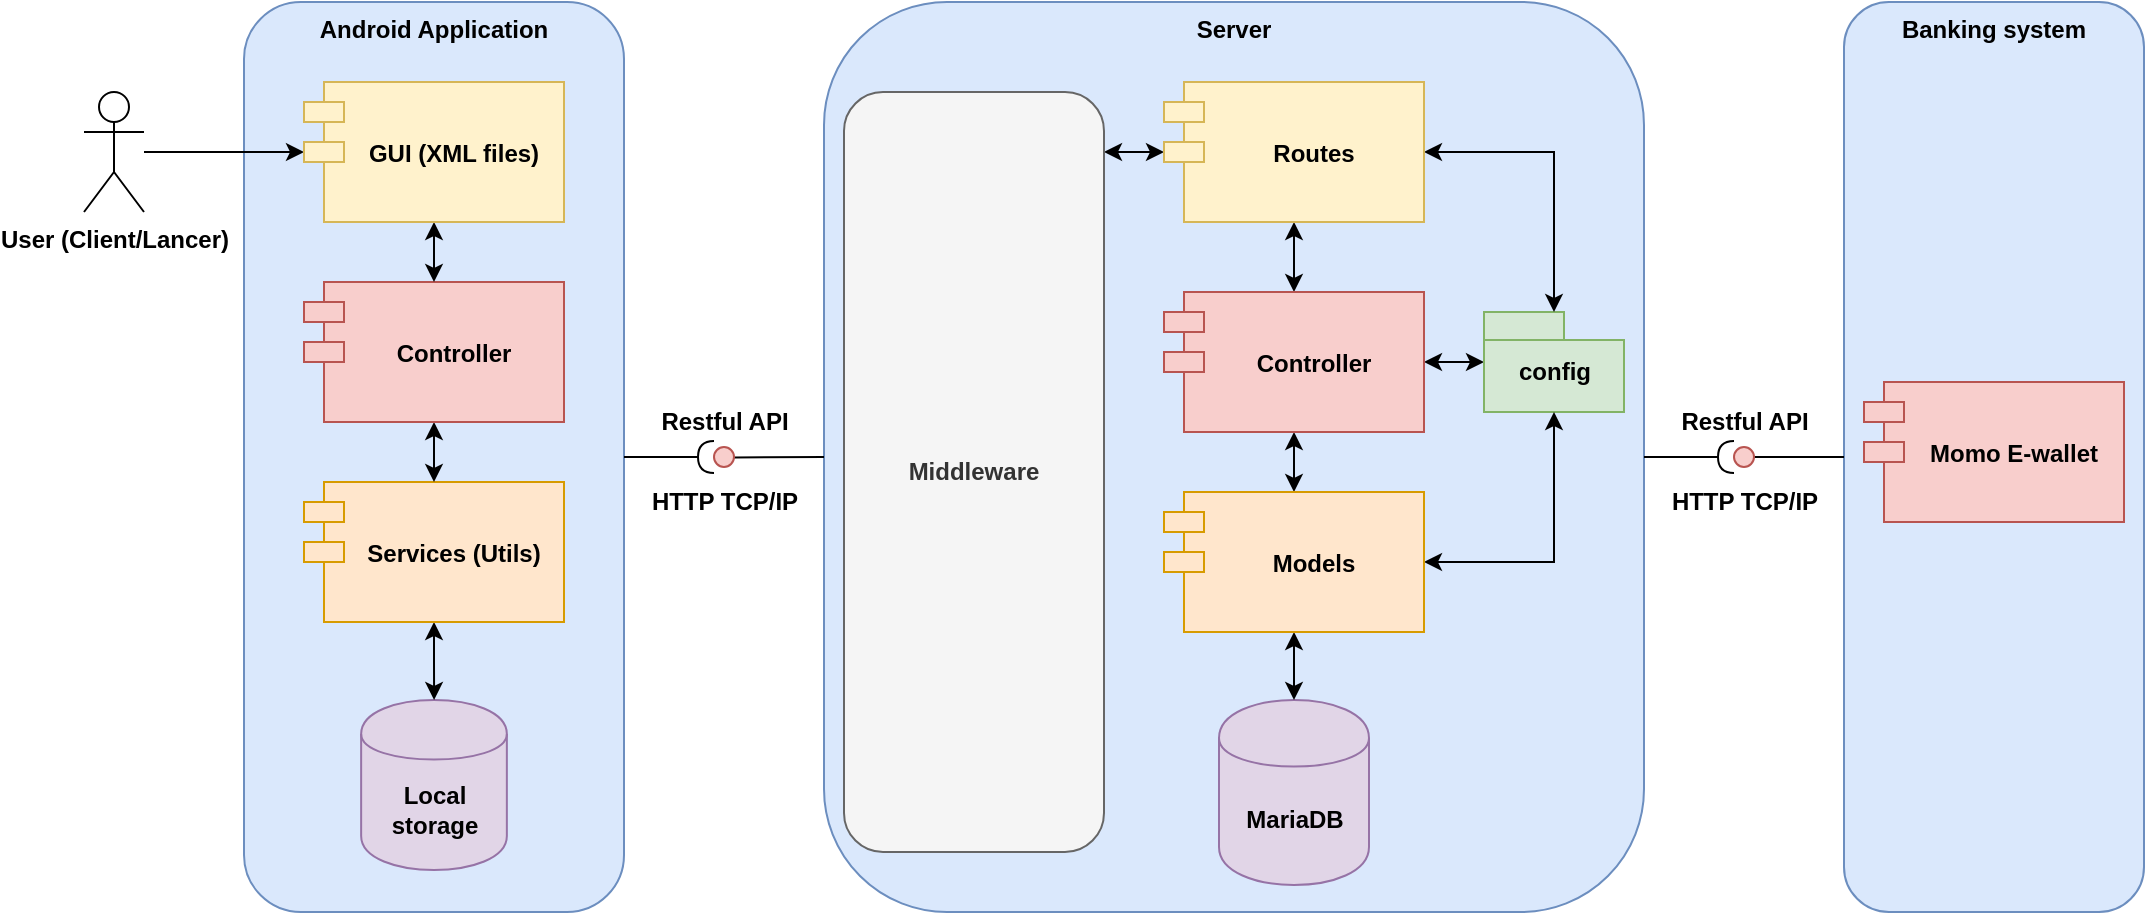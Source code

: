 <mxfile version="13.5.1" type="device" pages="3"><diagram id="WJ2hbxf9gBYGe_JSnQ1v" name="Overview architecture"><mxGraphModel dx="2048" dy="1184" grid="1" gridSize="10" guides="1" tooltips="1" connect="1" arrows="1" fold="1" page="1" pageScale="1" pageWidth="850" pageHeight="1100" math="0" shadow="0"><root><mxCell id="0"/><mxCell id="1" parent="0"/><mxCell id="eOsCC2HMXHfSM63377LF-8" value="&lt;b&gt;Android Application&lt;/b&gt;" style="rounded=1;whiteSpace=wrap;html=1;align=center;verticalAlign=top;fillColor=#dae8fc;strokeColor=#6c8ebf;" parent="1" vertex="1"><mxGeometry x="140" y="160" width="190" height="455" as="geometry"/></mxCell><mxCell id="eOsCC2HMXHfSM63377LF-7" value="Server" style="rounded=1;whiteSpace=wrap;html=1;fontStyle=1;verticalAlign=top;fillColor=#dae8fc;strokeColor=#6c8ebf;" parent="1" vertex="1"><mxGeometry x="430" y="160" width="410" height="455" as="geometry"/></mxCell><mxCell id="eOsCC2HMXHfSM63377LF-2" value="MariaDB" style="shape=cylinder;whiteSpace=wrap;html=1;boundedLbl=1;backgroundOutline=1;fillColor=#e1d5e7;strokeColor=#9673a6;fontStyle=1;verticalAlign=middle;" parent="1" vertex="1"><mxGeometry x="627.5" y="509" width="75" height="92.5" as="geometry"/></mxCell><mxCell id="eOsCC2HMXHfSM63377LF-15" style="edgeStyle=none;rounded=0;orthogonalLoop=1;jettySize=auto;html=1;" parent="1" edge="1"><mxGeometry relative="1" as="geometry"><mxPoint x="665" y="290" as="sourcePoint"/></mxGeometry></mxCell><mxCell id="eOsCC2HMXHfSM63377LF-14" style="edgeStyle=none;rounded=0;orthogonalLoop=1;jettySize=auto;html=1;" parent="1" edge="1"><mxGeometry relative="1" as="geometry"><mxPoint x="665" y="390" as="sourcePoint"/></mxGeometry></mxCell><mxCell id="DUe0qZwGg_NUs9S3BtY5-17" style="edgeStyle=orthogonalEdgeStyle;rounded=0;orthogonalLoop=1;jettySize=auto;html=1;startArrow=classic;startFill=1;" parent="1" source="eOsCC2HMXHfSM63377LF-6" target="DUe0qZwGg_NUs9S3BtY5-10" edge="1"><mxGeometry relative="1" as="geometry"/></mxCell><mxCell id="eOsCC2HMXHfSM63377LF-6" value="config" style="shape=folder;fontStyle=1;spacingTop=10;tabWidth=40;tabHeight=14;tabPosition=left;html=1;fillColor=#d5e8d4;strokeColor=#82b366;" parent="1" vertex="1"><mxGeometry x="760" y="315" width="70" height="50" as="geometry"/></mxCell><mxCell id="eOsCC2HMXHfSM63377LF-21" value="Restful API" style="text;html=1;align=center;verticalAlign=middle;resizable=0;points=[];autosize=1;fontStyle=1" parent="1" vertex="1"><mxGeometry x="340" y="360" width="80" height="20" as="geometry"/></mxCell><mxCell id="eOsCC2HMXHfSM63377LF-22" value="HTTP TCP/IP" style="text;html=1;align=center;verticalAlign=middle;resizable=0;points=[];autosize=1;fontStyle=1" parent="1" vertex="1"><mxGeometry x="335" y="400" width="90" height="20" as="geometry"/></mxCell><mxCell id="eOsCC2HMXHfSM63377LF-28" style="edgeStyle=none;rounded=0;orthogonalLoop=1;jettySize=auto;html=1;startArrow=none;startFill=0;" parent="1" source="eOsCC2HMXHfSM63377LF-25" target="DUe0qZwGg_NUs9S3BtY5-5" edge="1"><mxGeometry relative="1" as="geometry"><mxPoint x="-210" y="235" as="targetPoint"/></mxGeometry></mxCell><mxCell id="eOsCC2HMXHfSM63377LF-25" value="User (Client/Lancer)" style="shape=umlActor;verticalLabelPosition=bottom;verticalAlign=top;html=1;outlineConnect=0;rounded=1;fontStyle=1" parent="1" vertex="1"><mxGeometry x="60" y="205" width="30" height="60" as="geometry"/></mxCell><mxCell id="eOsCC2HMXHfSM63377LF-39" value="Local storage" style="shape=cylinder;whiteSpace=wrap;html=1;boundedLbl=1;backgroundOutline=1;fillColor=#e1d5e7;strokeColor=#9673a6;fontStyle=1" parent="1" vertex="1"><mxGeometry x="198.57" y="509" width="72.86" height="85" as="geometry"/></mxCell><mxCell id="DUe0qZwGg_NUs9S3BtY5-8" style="edgeStyle=orthogonalEdgeStyle;rounded=0;orthogonalLoop=1;jettySize=auto;html=1;startArrow=classic;startFill=1;" parent="1" source="DUe0qZwGg_NUs9S3BtY5-3" target="eOsCC2HMXHfSM63377LF-39" edge="1"><mxGeometry relative="1" as="geometry"/></mxCell><mxCell id="DUe0qZwGg_NUs9S3BtY5-3" value="Services (Utils)" style="shape=module;align=left;spacingLeft=20;align=center;verticalAlign=middle;rounded=1;fontStyle=1;fillColor=#ffe6cc;strokeColor=#d79b00;" parent="1" vertex="1"><mxGeometry x="170" y="400" width="130" height="70" as="geometry"/></mxCell><mxCell id="DUe0qZwGg_NUs9S3BtY5-7" style="edgeStyle=orthogonalEdgeStyle;rounded=0;orthogonalLoop=1;jettySize=auto;html=1;startArrow=classic;startFill=1;" parent="1" source="DUe0qZwGg_NUs9S3BtY5-4" target="DUe0qZwGg_NUs9S3BtY5-3" edge="1"><mxGeometry relative="1" as="geometry"/></mxCell><mxCell id="DUe0qZwGg_NUs9S3BtY5-4" value="Controller" style="shape=module;align=left;spacingLeft=20;align=center;verticalAlign=middle;rounded=1;fontStyle=1;fillColor=#f8cecc;strokeColor=#b85450;" parent="1" vertex="1"><mxGeometry x="170" y="300" width="130" height="70" as="geometry"/></mxCell><mxCell id="DUe0qZwGg_NUs9S3BtY5-6" style="edgeStyle=orthogonalEdgeStyle;rounded=0;orthogonalLoop=1;jettySize=auto;html=1;startArrow=classic;startFill=1;" parent="1" source="DUe0qZwGg_NUs9S3BtY5-5" target="DUe0qZwGg_NUs9S3BtY5-4" edge="1"><mxGeometry relative="1" as="geometry"/></mxCell><mxCell id="DUe0qZwGg_NUs9S3BtY5-5" value="GUI (XML files)" style="shape=module;align=left;spacingLeft=20;align=center;verticalAlign=middle;rounded=1;fontStyle=1;fillColor=#fff2cc;strokeColor=#d6b656;" parent="1" vertex="1"><mxGeometry x="170" y="200" width="130" height="70" as="geometry"/></mxCell><mxCell id="DUe0qZwGg_NUs9S3BtY5-13" style="edgeStyle=orthogonalEdgeStyle;rounded=0;orthogonalLoop=1;jettySize=auto;html=1;startArrow=classic;startFill=1;" parent="1" source="DUe0qZwGg_NUs9S3BtY5-9" target="DUe0qZwGg_NUs9S3BtY5-10" edge="1"><mxGeometry relative="1" as="geometry"/></mxCell><mxCell id="DUe0qZwGg_NUs9S3BtY5-18" style="edgeStyle=orthogonalEdgeStyle;rounded=0;orthogonalLoop=1;jettySize=auto;html=1;startArrow=classic;startFill=1;" parent="1" source="DUe0qZwGg_NUs9S3BtY5-9" target="eOsCC2HMXHfSM63377LF-6" edge="1"><mxGeometry relative="1" as="geometry"/></mxCell><mxCell id="xa6kR4G-QfzSiK-RHsyA-4" style="edgeStyle=orthogonalEdgeStyle;rounded=0;orthogonalLoop=1;jettySize=auto;html=1;startArrow=classic;startFill=1;" parent="1" source="DUe0qZwGg_NUs9S3BtY5-9" target="xa6kR4G-QfzSiK-RHsyA-2" edge="1"><mxGeometry relative="1" as="geometry"><mxPoint x="590" y="235" as="targetPoint"/><Array as="points"><mxPoint x="600" y="235"/><mxPoint x="600" y="235"/></Array></mxGeometry></mxCell><mxCell id="DUe0qZwGg_NUs9S3BtY5-9" value="Routes" style="shape=module;align=left;spacingLeft=20;align=center;verticalAlign=middle;rounded=1;fontStyle=1;fillColor=#fff2cc;strokeColor=#d6b656;" parent="1" vertex="1"><mxGeometry x="600" y="200" width="130" height="70" as="geometry"/></mxCell><mxCell id="DUe0qZwGg_NUs9S3BtY5-14" style="edgeStyle=orthogonalEdgeStyle;rounded=0;orthogonalLoop=1;jettySize=auto;html=1;startArrow=classic;startFill=1;" parent="1" source="DUe0qZwGg_NUs9S3BtY5-10" target="DUe0qZwGg_NUs9S3BtY5-11" edge="1"><mxGeometry relative="1" as="geometry"/></mxCell><mxCell id="DUe0qZwGg_NUs9S3BtY5-10" value="Controller" style="shape=module;align=left;spacingLeft=20;align=center;verticalAlign=middle;rounded=1;fontStyle=1;fillColor=#f8cecc;strokeColor=#b85450;" parent="1" vertex="1"><mxGeometry x="600" y="305" width="130" height="70" as="geometry"/></mxCell><mxCell id="DUe0qZwGg_NUs9S3BtY5-16" style="edgeStyle=orthogonalEdgeStyle;rounded=0;orthogonalLoop=1;jettySize=auto;html=1;startArrow=classic;startFill=1;" parent="1" source="DUe0qZwGg_NUs9S3BtY5-11" target="eOsCC2HMXHfSM63377LF-6" edge="1"><mxGeometry relative="1" as="geometry"/></mxCell><mxCell id="-QWUK3lziyNIQ-0UrPkq-1" style="edgeStyle=orthogonalEdgeStyle;rounded=0;orthogonalLoop=1;jettySize=auto;html=1;startArrow=classic;startFill=1;endArrow=classic;endFill=1;" parent="1" source="DUe0qZwGg_NUs9S3BtY5-11" target="eOsCC2HMXHfSM63377LF-2" edge="1"><mxGeometry relative="1" as="geometry"/></mxCell><mxCell id="DUe0qZwGg_NUs9S3BtY5-11" value="Models" style="shape=module;align=left;spacingLeft=20;align=center;verticalAlign=middle;rounded=1;fontStyle=1;fillColor=#ffe6cc;strokeColor=#d79b00;" parent="1" vertex="1"><mxGeometry x="600" y="405" width="130" height="70" as="geometry"/></mxCell><mxCell id="DUe0qZwGg_NUs9S3BtY5-20" value="" style="rounded=0;orthogonalLoop=1;jettySize=auto;html=1;endArrow=none;endFill=0;" parent="1" source="DUe0qZwGg_NUs9S3BtY5-22" target="eOsCC2HMXHfSM63377LF-7" edge="1"><mxGeometry relative="1" as="geometry"><mxPoint x="-30" y="544" as="sourcePoint"/><mxPoint x="370" y="388" as="targetPoint"/></mxGeometry></mxCell><mxCell id="DUe0qZwGg_NUs9S3BtY5-23" value="" style="rounded=0;orthogonalLoop=1;jettySize=auto;html=1;endArrow=halfCircle;endFill=0;endSize=6;strokeWidth=1;" parent="1" source="eOsCC2HMXHfSM63377LF-8" target="DUe0qZwGg_NUs9S3BtY5-22" edge="1"><mxGeometry relative="1" as="geometry"><mxPoint x="330" y="387.852" as="sourcePoint"/><mxPoint x="370" y="388" as="targetPoint"/></mxGeometry></mxCell><mxCell id="DUe0qZwGg_NUs9S3BtY5-22" value="" style="ellipse;whiteSpace=wrap;html=1;fontFamily=Helvetica;fontSize=12;align=center;strokeColor=#b85450;fillColor=#f8cecc;points=[];aspect=fixed;resizable=0;rounded=1;" parent="1" vertex="1"><mxGeometry x="375" y="382.5" width="10" height="10" as="geometry"/></mxCell><mxCell id="xa6kR4G-QfzSiK-RHsyA-2" value="Middleware" style="rounded=1;whiteSpace=wrap;html=1;fontStyle=1;fillColor=#f5f5f5;strokeColor=#666666;fontColor=#333333;" parent="1" vertex="1"><mxGeometry x="440" y="205" width="130" height="380" as="geometry"/></mxCell><mxCell id="_RsoxVMQbnI-WPqkHd7N-1" value="Banking system" style="rounded=1;whiteSpace=wrap;html=1;fontStyle=1;verticalAlign=top;fillColor=#dae8fc;strokeColor=#6c8ebf;" vertex="1" parent="1"><mxGeometry x="940" y="160" width="150" height="455" as="geometry"/></mxCell><mxCell id="_RsoxVMQbnI-WPqkHd7N-2" value="Momo E-wallet" style="shape=module;align=left;spacingLeft=20;align=center;verticalAlign=middle;rounded=1;fontStyle=1;fillColor=#f8cecc;strokeColor=#b85450;" vertex="1" parent="1"><mxGeometry x="950" y="350" width="130" height="70" as="geometry"/></mxCell><mxCell id="_RsoxVMQbnI-WPqkHd7N-4" value="Restful API" style="text;html=1;align=center;verticalAlign=middle;resizable=0;points=[];autosize=1;fontStyle=1" vertex="1" parent="1"><mxGeometry x="850" y="360" width="80" height="20" as="geometry"/></mxCell><mxCell id="_RsoxVMQbnI-WPqkHd7N-5" value="HTTP TCP/IP" style="text;html=1;align=center;verticalAlign=middle;resizable=0;points=[];autosize=1;fontStyle=1" vertex="1" parent="1"><mxGeometry x="845" y="400" width="90" height="20" as="geometry"/></mxCell><mxCell id="_RsoxVMQbnI-WPqkHd7N-6" value="" style="rounded=0;orthogonalLoop=1;jettySize=auto;html=1;endArrow=none;endFill=0;" edge="1" source="_RsoxVMQbnI-WPqkHd7N-8" parent="1"><mxGeometry relative="1" as="geometry"><mxPoint x="480" y="544" as="sourcePoint"/><mxPoint x="940" y="387.5" as="targetPoint"/></mxGeometry></mxCell><mxCell id="_RsoxVMQbnI-WPqkHd7N-7" value="" style="rounded=0;orthogonalLoop=1;jettySize=auto;html=1;endArrow=halfCircle;endFill=0;endSize=6;strokeWidth=1;" edge="1" target="_RsoxVMQbnI-WPqkHd7N-8" parent="1"><mxGeometry relative="1" as="geometry"><mxPoint x="840" y="387.5" as="sourcePoint"/><mxPoint x="880" y="388" as="targetPoint"/></mxGeometry></mxCell><mxCell id="_RsoxVMQbnI-WPqkHd7N-8" value="" style="ellipse;whiteSpace=wrap;html=1;fontFamily=Helvetica;fontSize=12;align=center;strokeColor=#b85450;fillColor=#f8cecc;points=[];aspect=fixed;resizable=0;rounded=1;" vertex="1" parent="1"><mxGeometry x="885" y="382.5" width="10" height="10" as="geometry"/></mxCell></root></mxGraphModel></diagram><diagram id="D8frlBcpVzCz6fAW9HIh" name="Application component"><mxGraphModel dx="2313" dy="846" grid="1" gridSize="10" guides="1" tooltips="1" connect="1" arrows="1" fold="1" page="1" pageScale="1" pageWidth="850" pageHeight="1100" math="0" shadow="0"><root><mxCell id="Vq6ao3QqCF0rRluTX4Xf-0"/><mxCell id="Vq6ao3QqCF0rRluTX4Xf-1" parent="Vq6ao3QqCF0rRluTX4Xf-0"/><mxCell id="Vq6ao3QqCF0rRluTX4Xf-2" value="&lt;b&gt;Android Application&lt;/b&gt;" style="rounded=1;whiteSpace=wrap;html=1;align=center;verticalAlign=top;fillColor=#dae8fc;strokeColor=#6c8ebf;" parent="Vq6ao3QqCF0rRluTX4Xf-1" vertex="1"><mxGeometry x="-360" y="240" width="700" height="700" as="geometry"/></mxCell><mxCell id="Vq6ao3QqCF0rRluTX4Xf-3" value="XML GUI" style="rounded=1;whiteSpace=wrap;html=1;verticalAlign=top;fontStyle=1;fillColor=#ffe6cc;strokeColor=#d79b00;" parent="Vq6ao3QqCF0rRluTX4Xf-1" vertex="1"><mxGeometry x="-340" y="280" width="660" height="240" as="geometry"/></mxCell><mxCell id="Vq6ao3QqCF0rRluTX4Xf-6" value="&lt;b&gt;Controller&lt;/b&gt;" style="rounded=1;whiteSpace=wrap;html=1;verticalAlign=top;fillColor=#ffe6cc;strokeColor=#d79b00;" parent="Vq6ao3QqCF0rRluTX4Xf-1" vertex="1"><mxGeometry x="-340" y="550" width="660" height="217.75" as="geometry"/></mxCell><mxCell id="Vq6ao3QqCF0rRluTX4Xf-7" value="Services (Utils)" style="rounded=1;whiteSpace=wrap;html=1;fontStyle=1;verticalAlign=top;fillColor=#ffe6cc;strokeColor=#d79b00;" parent="Vq6ao3QqCF0rRluTX4Xf-1" vertex="1"><mxGeometry x="-237.5" y="800" width="537.5" height="120" as="geometry"/></mxCell><mxCell id="Vq6ao3QqCF0rRluTX4Xf-8" style="edgeStyle=none;rounded=0;orthogonalLoop=1;jettySize=auto;html=1;startArrow=none;startFill=0;" parent="Vq6ao3QqCF0rRluTX4Xf-1" source="Vq6ao3QqCF0rRluTX4Xf-9" target="Vq6ao3QqCF0rRluTX4Xf-3" edge="1"><mxGeometry relative="1" as="geometry"/></mxCell><mxCell id="Vq6ao3QqCF0rRluTX4Xf-9" value="User (Client/Lancer)" style="shape=umlActor;verticalLabelPosition=bottom;verticalAlign=top;html=1;outlineConnect=0;rounded=1;fontStyle=1" parent="Vq6ao3QqCF0rRluTX4Xf-1" vertex="1"><mxGeometry x="-460" y="370" width="30" height="60" as="geometry"/></mxCell><mxCell id="Vq6ao3QqCF0rRluTX4Xf-10" style="edgeStyle=none;rounded=0;orthogonalLoop=1;jettySize=auto;html=1;startArrow=classic;startFill=1;" parent="Vq6ao3QqCF0rRluTX4Xf-1" source="Vq6ao3QqCF0rRluTX4Xf-11" target="Vq6ao3QqCF0rRluTX4Xf-12" edge="1"><mxGeometry relative="1" as="geometry"/></mxCell><mxCell id="Vq6ao3QqCF0rRluTX4Xf-11" value="Cache" style="rounded=1;whiteSpace=wrap;html=1;fontStyle=1;verticalAlign=middle;fillColor=#d5e8d4;strokeColor=#82b366;" parent="Vq6ao3QqCF0rRluTX4Xf-1" vertex="1"><mxGeometry x="-190" y="826.09" width="125" height="73.91" as="geometry"/></mxCell><mxCell id="Vq6ao3QqCF0rRluTX4Xf-12" value="Local storage" style="shape=cylinder;whiteSpace=wrap;html=1;boundedLbl=1;backgroundOutline=1;fillColor=#e1d5e7;strokeColor=#9673a6;fontStyle=1" parent="Vq6ao3QqCF0rRluTX4Xf-1" vertex="1"><mxGeometry x="-330" y="820.55" width="72.86" height="85" as="geometry"/></mxCell><mxCell id="Vq6ao3QqCF0rRluTX4Xf-13" value="MyAPI" style="rounded=1;whiteSpace=wrap;html=1;fontStyle=1;verticalAlign=middle;fillColor=#d5e8d4;strokeColor=#82b366;" parent="Vq6ao3QqCF0rRluTX4Xf-1" vertex="1"><mxGeometry x="147.5" y="826.64" width="125" height="74.46" as="geometry"/></mxCell><mxCell id="Vq6ao3QqCF0rRluTX4Xf-14" value="Hash256" style="rounded=1;whiteSpace=wrap;html=1;fontStyle=1;verticalAlign=middle;fillColor=#d5e8d4;strokeColor=#82b366;" parent="Vq6ao3QqCF0rRluTX4Xf-1" vertex="1"><mxGeometry x="-30" y="826.64" width="125" height="73.91" as="geometry"/></mxCell><mxCell id="tXjYpYB7U9pCT4GpAO5E-10" value="API Services" style="text;html=1;align=center;verticalAlign=middle;resizable=0;points=[];autosize=1;fontStyle=1" parent="Vq6ao3QqCF0rRluTX4Xf-1" vertex="1"><mxGeometry x="335" y="880.55" width="90" height="20" as="geometry"/></mxCell><mxCell id="tXjYpYB7U9pCT4GpAO5E-13" value="Login &lt;br&gt;layout" style="html=1;dropTarget=0;rounded=1;fontStyle=1;fillColor=#d5e8d4;strokeColor=#82b366;" parent="Vq6ao3QqCF0rRluTX4Xf-1" vertex="1"><mxGeometry x="-320" y="310" width="70" height="200" as="geometry"/></mxCell><mxCell id="tXjYpYB7U9pCT4GpAO5E-14" value="" style="shape=component;jettyWidth=8;jettyHeight=4;" parent="tXjYpYB7U9pCT4GpAO5E-13" vertex="1"><mxGeometry x="1" width="20" height="20" relative="1" as="geometry"><mxPoint x="-27" y="7" as="offset"/></mxGeometry></mxCell><mxCell id="tXjYpYB7U9pCT4GpAO5E-15" value="Login&lt;br&gt;Activity" style="html=1;dropTarget=0;rounded=1;fontStyle=1;fillColor=#d5e8d4;strokeColor=#82b366;" parent="Vq6ao3QqCF0rRluTX4Xf-1" vertex="1"><mxGeometry x="-320" y="630" width="70" height="125.5" as="geometry"/></mxCell><mxCell id="tXjYpYB7U9pCT4GpAO5E-16" value="" style="shape=component;jettyWidth=8;jettyHeight=4;" parent="tXjYpYB7U9pCT4GpAO5E-15" vertex="1"><mxGeometry x="1" width="20" height="20" relative="1" as="geometry"><mxPoint x="-27" y="7" as="offset"/></mxGeometry></mxCell><mxCell id="tXjYpYB7U9pCT4GpAO5E-17" value="Main layout" style="html=1;dropTarget=0;rounded=1;verticalAlign=top;fontStyle=1;fillColor=#d5e8d4;strokeColor=#82b366;" parent="Vq6ao3QqCF0rRluTX4Xf-1" vertex="1"><mxGeometry x="-240" y="310" width="340" height="200" as="geometry"/></mxCell><mxCell id="tXjYpYB7U9pCT4GpAO5E-18" value="" style="shape=component;jettyWidth=8;jettyHeight=4;" parent="tXjYpYB7U9pCT4GpAO5E-17" vertex="1"><mxGeometry x="1" width="20" height="20" relative="1" as="geometry"><mxPoint x="-40" y="10" as="offset"/></mxGeometry></mxCell><mxCell id="tXjYpYB7U9pCT4GpAO5E-19" value="Profile layout" style="html=1;dropTarget=0;rounded=1;verticalAlign=middle;fontStyle=1;fillColor=#e1d5e7;strokeColor=#9673a6;" parent="Vq6ao3QqCF0rRluTX4Xf-1" vertex="1"><mxGeometry x="-220" y="340" width="130" height="70" as="geometry"/></mxCell><mxCell id="tXjYpYB7U9pCT4GpAO5E-20" value="" style="shape=component;jettyWidth=8;jettyHeight=4;" parent="tXjYpYB7U9pCT4GpAO5E-19" vertex="1"><mxGeometry x="1" width="20" height="20" relative="1" as="geometry"><mxPoint x="-27" y="7" as="offset"/></mxGeometry></mxCell><mxCell id="tXjYpYB7U9pCT4GpAO5E-28" value="" style="rounded=0;orthogonalLoop=1;jettySize=auto;html=1;endArrow=none;endFill=0;edgeStyle=orthogonalEdgeStyle;" parent="Vq6ao3QqCF0rRluTX4Xf-1" source="Vq6ao3QqCF0rRluTX4Xf-11" target="tXjYpYB7U9pCT4GpAO5E-30" edge="1"><mxGeometry relative="1" as="geometry"><mxPoint x="-410" y="868" as="sourcePoint"/><Array as="points"><mxPoint x="-145" y="810"/><mxPoint x="-145" y="810"/></Array></mxGeometry></mxCell><mxCell id="tXjYpYB7U9pCT4GpAO5E-29" value="" style="rounded=0;orthogonalLoop=1;jettySize=auto;html=1;endArrow=halfCircle;endFill=0;entryX=0.5;entryY=0.5;entryDx=0;entryDy=0;endSize=6;strokeWidth=1;exitX=0.295;exitY=1.012;exitDx=0;exitDy=0;exitPerimeter=0;edgeStyle=orthogonalEdgeStyle;" parent="Vq6ao3QqCF0rRluTX4Xf-1" source="Vq6ao3QqCF0rRluTX4Xf-6" target="tXjYpYB7U9pCT4GpAO5E-30" edge="1"><mxGeometry relative="1" as="geometry"><mxPoint x="-370" y="868" as="sourcePoint"/></mxGeometry></mxCell><mxCell id="tXjYpYB7U9pCT4GpAO5E-30" value="" style="ellipse;whiteSpace=wrap;html=1;fontFamily=Helvetica;fontSize=12;align=center;strokeColor=#b85450;fillColor=#f8cecc;points=[];aspect=fixed;resizable=0;rounded=1;" parent="Vq6ao3QqCF0rRluTX4Xf-1" vertex="1"><mxGeometry x="-150" y="780" width="10" height="10" as="geometry"/></mxCell><mxCell id="tXjYpYB7U9pCT4GpAO5E-31" value="Read token" style="text;html=1;align=center;verticalAlign=middle;resizable=0;points=[];autosize=1;fontStyle=1" parent="Vq6ao3QqCF0rRluTX4Xf-1" vertex="1"><mxGeometry x="-90" y="775" width="80" height="20" as="geometry"/></mxCell><mxCell id="tXjYpYB7U9pCT4GpAO5E-36" value="" style="rounded=0;orthogonalLoop=1;jettySize=auto;html=1;endArrow=none;endFill=0;edgeStyle=orthogonalEdgeStyle;" parent="Vq6ao3QqCF0rRluTX4Xf-1" source="Vq6ao3QqCF0rRluTX4Xf-11" target="tXjYpYB7U9pCT4GpAO5E-38" edge="1"><mxGeometry relative="1" as="geometry"><mxPoint x="-210" y="785" as="sourcePoint"/><Array as="points"><mxPoint x="-95" y="820"/><mxPoint x="-95" y="820"/></Array></mxGeometry></mxCell><mxCell id="tXjYpYB7U9pCT4GpAO5E-37" value="" style="rounded=0;orthogonalLoop=1;jettySize=auto;html=1;endArrow=halfCircle;endFill=0;entryX=0.5;entryY=0.5;entryDx=0;entryDy=0;endSize=6;strokeWidth=1;exitX=0.372;exitY=0.998;exitDx=0;exitDy=0;exitPerimeter=0;edgeStyle=orthogonalEdgeStyle;" parent="Vq6ao3QqCF0rRluTX4Xf-1" source="Vq6ao3QqCF0rRluTX4Xf-6" target="tXjYpYB7U9pCT4GpAO5E-38" edge="1"><mxGeometry relative="1" as="geometry"><mxPoint x="-95" y="771" as="sourcePoint"/></mxGeometry></mxCell><mxCell id="tXjYpYB7U9pCT4GpAO5E-38" value="" style="ellipse;whiteSpace=wrap;html=1;fontFamily=Helvetica;fontSize=12;align=center;strokeColor=#b85450;fillColor=#f8cecc;points=[];aspect=fixed;resizable=0;rounded=1;" parent="Vq6ao3QqCF0rRluTX4Xf-1" vertex="1"><mxGeometry x="-100" y="780" width="10" height="10" as="geometry"/></mxCell><mxCell id="tXjYpYB7U9pCT4GpAO5E-39" value="Save token" style="text;html=1;align=center;verticalAlign=middle;resizable=0;points=[];autosize=1;fontStyle=1" parent="Vq6ao3QqCF0rRluTX4Xf-1" vertex="1"><mxGeometry x="-237.5" y="775" width="80" height="20" as="geometry"/></mxCell><mxCell id="tXjYpYB7U9pCT4GpAO5E-40" value="Setting layout" style="html=1;dropTarget=0;rounded=1;verticalAlign=middle;fontStyle=1;fillColor=#e1d5e7;strokeColor=#9673a6;" parent="Vq6ao3QqCF0rRluTX4Xf-1" vertex="1"><mxGeometry x="-220" y="430" width="130" height="65.5" as="geometry"/></mxCell><mxCell id="tXjYpYB7U9pCT4GpAO5E-41" value="" style="shape=component;jettyWidth=8;jettyHeight=4;" parent="tXjYpYB7U9pCT4GpAO5E-40" vertex="1"><mxGeometry x="1" width="20" height="20" relative="1" as="geometry"><mxPoint x="-27" y="7" as="offset"/></mxGeometry></mxCell><mxCell id="tXjYpYB7U9pCT4GpAO5E-42" value="Task search layout" style="html=1;dropTarget=0;rounded=1;verticalAlign=middle;fontStyle=1;fillColor=#e1d5e7;strokeColor=#9673a6;" parent="Vq6ao3QqCF0rRluTX4Xf-1" vertex="1"><mxGeometry x="-50" y="340" width="130" height="70" as="geometry"/></mxCell><mxCell id="tXjYpYB7U9pCT4GpAO5E-43" value="" style="shape=component;jettyWidth=8;jettyHeight=4;" parent="tXjYpYB7U9pCT4GpAO5E-42" vertex="1"><mxGeometry x="1" width="20" height="20" relative="1" as="geometry"><mxPoint x="-27" y="7" as="offset"/></mxGeometry></mxCell><mxCell id="tXjYpYB7U9pCT4GpAO5E-44" value="Task upload layout" style="html=1;dropTarget=0;rounded=1;verticalAlign=middle;fontStyle=1;fillColor=#e1d5e7;strokeColor=#9673a6;" parent="Vq6ao3QqCF0rRluTX4Xf-1" vertex="1"><mxGeometry x="-50" y="430" width="130" height="65.5" as="geometry"/></mxCell><mxCell id="tXjYpYB7U9pCT4GpAO5E-45" value="" style="shape=component;jettyWidth=8;jettyHeight=4;" parent="tXjYpYB7U9pCT4GpAO5E-44" vertex="1"><mxGeometry x="1" width="20" height="20" relative="1" as="geometry"><mxPoint x="-27" y="7" as="offset"/></mxGeometry></mxCell><mxCell id="tXjYpYB7U9pCT4GpAO5E-46" value="&amp;lt;&amp;lt;use&amp;gt;&amp;gt;" style="text;html=1;align=center;verticalAlign=middle;resizable=0;points=[];autosize=1;" parent="Vq6ao3QqCF0rRluTX4Xf-1" vertex="1"><mxGeometry x="-250" y="840" width="60" height="20" as="geometry"/></mxCell><mxCell id="tXjYpYB7U9pCT4GpAO5E-48" value="Signup &lt;br&gt;layout" style="html=1;dropTarget=0;rounded=1;fontStyle=1;fillColor=#d5e8d4;strokeColor=#82b366;" parent="Vq6ao3QqCF0rRluTX4Xf-1" vertex="1"><mxGeometry x="110" y="310" width="80" height="200" as="geometry"/></mxCell><mxCell id="tXjYpYB7U9pCT4GpAO5E-49" value="" style="shape=component;jettyWidth=8;jettyHeight=4;" parent="tXjYpYB7U9pCT4GpAO5E-48" vertex="1"><mxGeometry x="1" width="20" height="20" relative="1" as="geometry"><mxPoint x="-27" y="7" as="offset"/></mxGeometry></mxCell><mxCell id="tXjYpYB7U9pCT4GpAO5E-50" value="Change&lt;br&gt;information&lt;br&gt;layout" style="html=1;dropTarget=0;rounded=1;fontStyle=1;fillColor=#d5e8d4;strokeColor=#82b366;" parent="Vq6ao3QqCF0rRluTX4Xf-1" vertex="1"><mxGeometry x="220" y="310" width="90" height="200" as="geometry"/></mxCell><mxCell id="tXjYpYB7U9pCT4GpAO5E-51" value="" style="shape=component;jettyWidth=8;jettyHeight=4;" parent="tXjYpYB7U9pCT4GpAO5E-50" vertex="1"><mxGeometry x="1" width="20" height="20" relative="1" as="geometry"><mxPoint x="-27" y="7" as="offset"/></mxGeometry></mxCell><mxCell id="tXjYpYB7U9pCT4GpAO5E-53" value="" style="rounded=0;orthogonalLoop=1;jettySize=auto;html=1;endArrow=none;endFill=0;edgeStyle=orthogonalEdgeStyle;" parent="Vq6ao3QqCF0rRluTX4Xf-1" source="Vq6ao3QqCF0rRluTX4Xf-14" target="tXjYpYB7U9pCT4GpAO5E-55" edge="1"><mxGeometry relative="1" as="geometry"><mxPoint x="-400" y="761" as="sourcePoint"/></mxGeometry></mxCell><mxCell id="tXjYpYB7U9pCT4GpAO5E-54" value="" style="rounded=0;orthogonalLoop=1;jettySize=auto;html=1;endArrow=halfCircle;endFill=0;entryX=0.5;entryY=0.5;entryDx=0;entryDy=0;endSize=6;strokeWidth=1;edgeStyle=orthogonalEdgeStyle;" parent="Vq6ao3QqCF0rRluTX4Xf-1" target="tXjYpYB7U9pCT4GpAO5E-55" edge="1"><mxGeometry relative="1" as="geometry"><mxPoint x="125" y="769" as="sourcePoint"/></mxGeometry></mxCell><mxCell id="tXjYpYB7U9pCT4GpAO5E-55" value="" style="ellipse;whiteSpace=wrap;html=1;fontFamily=Helvetica;fontSize=12;align=center;strokeColor=#b85450;fillColor=#f8cecc;points=[];aspect=fixed;resizable=0;rounded=1;" parent="Vq6ao3QqCF0rRluTX4Xf-1" vertex="1"><mxGeometry x="120" y="780" width="10" height="10" as="geometry"/></mxCell><mxCell id="IpOHvJ0f3Kpy3UhhzLOA-3" value="Hash256" style="text;html=1;align=center;verticalAlign=middle;resizable=0;points=[];autosize=1;fontStyle=1" parent="Vq6ao3QqCF0rRluTX4Xf-1" vertex="1"><mxGeometry x="45" y="775" width="70" height="20" as="geometry"/></mxCell><mxCell id="IpOHvJ0f3Kpy3UhhzLOA-4" value="&lt;b&gt;...&lt;/b&gt;" style="text;html=1;align=center;verticalAlign=middle;resizable=0;points=[];autosize=1;" parent="Vq6ao3QqCF0rRluTX4Xf-1" vertex="1"><mxGeometry x="190" y="410" width="30" height="20" as="geometry"/></mxCell><mxCell id="IpOHvJ0f3Kpy3UhhzLOA-5" value="" style="rounded=0;orthogonalLoop=1;jettySize=auto;html=1;endArrow=none;endFill=0;edgeStyle=orthogonalEdgeStyle;" parent="Vq6ao3QqCF0rRluTX4Xf-1" source="Vq6ao3QqCF0rRluTX4Xf-13" target="IpOHvJ0f3Kpy3UhhzLOA-7" edge="1"><mxGeometry relative="1" as="geometry"><mxPoint x="220" y="975" as="sourcePoint"/></mxGeometry></mxCell><mxCell id="IpOHvJ0f3Kpy3UhhzLOA-6" value="" style="rounded=0;orthogonalLoop=1;jettySize=auto;html=1;endArrow=halfCircle;endFill=0;entryX=0.5;entryY=0.5;entryDx=0;entryDy=0;endSize=6;strokeWidth=1;exitX=0.832;exitY=1.001;exitDx=0;exitDy=0;exitPerimeter=0;edgeStyle=orthogonalEdgeStyle;" parent="Vq6ao3QqCF0rRluTX4Xf-1" source="Vq6ao3QqCF0rRluTX4Xf-6" target="IpOHvJ0f3Kpy3UhhzLOA-7" edge="1"><mxGeometry relative="1" as="geometry"><mxPoint x="260" y="975" as="sourcePoint"/></mxGeometry></mxCell><mxCell id="IpOHvJ0f3Kpy3UhhzLOA-7" value="" style="ellipse;whiteSpace=wrap;html=1;fontFamily=Helvetica;fontSize=12;align=center;strokeColor=#b85450;fillColor=#f8cecc;points=[];aspect=fixed;resizable=0;rounded=1;" parent="Vq6ao3QqCF0rRluTX4Xf-1" vertex="1"><mxGeometry x="205" y="785" width="10" height="10" as="geometry"/></mxCell><mxCell id="IpOHvJ0f3Kpy3UhhzLOA-8" value="Send request" style="text;html=1;align=center;verticalAlign=middle;resizable=0;points=[];autosize=1;fontStyle=1" parent="Vq6ao3QqCF0rRluTX4Xf-1" vertex="1"><mxGeometry x="215" y="775" width="90" height="20" as="geometry"/></mxCell><mxCell id="IpOHvJ0f3Kpy3UhhzLOA-9" value="Signup&lt;br&gt;Activity" style="html=1;dropTarget=0;rounded=1;fontStyle=1;fillColor=#d5e8d4;strokeColor=#82b366;" parent="Vq6ao3QqCF0rRluTX4Xf-1" vertex="1"><mxGeometry x="110" y="580" width="80" height="175.5" as="geometry"/></mxCell><mxCell id="IpOHvJ0f3Kpy3UhhzLOA-10" value="" style="shape=component;jettyWidth=8;jettyHeight=4;" parent="IpOHvJ0f3Kpy3UhhzLOA-9" vertex="1"><mxGeometry x="1" width="20" height="20" relative="1" as="geometry"><mxPoint x="-27" y="7" as="offset"/></mxGeometry></mxCell><mxCell id="IpOHvJ0f3Kpy3UhhzLOA-11" value="Change&lt;br&gt;information&lt;br&gt;Activity" style="html=1;dropTarget=0;rounded=1;fontStyle=1;fillColor=#d5e8d4;strokeColor=#82b366;" parent="Vq6ao3QqCF0rRluTX4Xf-1" vertex="1"><mxGeometry x="225" y="580" width="80" height="175.5" as="geometry"/></mxCell><mxCell id="IpOHvJ0f3Kpy3UhhzLOA-12" value="" style="shape=component;jettyWidth=8;jettyHeight=4;" parent="IpOHvJ0f3Kpy3UhhzLOA-11" vertex="1"><mxGeometry x="1" width="20" height="20" relative="1" as="geometry"><mxPoint x="-27" y="7" as="offset"/></mxGeometry></mxCell><mxCell id="IpOHvJ0f3Kpy3UhhzLOA-13" value="&lt;b&gt;...&lt;/b&gt;" style="text;html=1;align=center;verticalAlign=middle;resizable=0;points=[];autosize=1;" parent="Vq6ao3QqCF0rRluTX4Xf-1" vertex="1"><mxGeometry x="190" y="657.75" width="30" height="20" as="geometry"/></mxCell><mxCell id="IpOHvJ0f3Kpy3UhhzLOA-16" value="Main Activity" style="html=1;dropTarget=0;rounded=1;fontStyle=1;fillColor=#d5e8d4;strokeColor=#82b366;verticalAlign=top;" parent="Vq6ao3QqCF0rRluTX4Xf-1" vertex="1"><mxGeometry x="-230" y="620" width="320" height="135.5" as="geometry"/></mxCell><mxCell id="IpOHvJ0f3Kpy3UhhzLOA-17" value="" style="shape=component;jettyWidth=8;jettyHeight=4;" parent="IpOHvJ0f3Kpy3UhhzLOA-16" vertex="1"><mxGeometry x="1" width="20" height="20" relative="1" as="geometry"><mxPoint x="-27" y="7" as="offset"/></mxGeometry></mxCell><mxCell id="IpOHvJ0f3Kpy3UhhzLOA-18" value="Setting layout" style="html=1;dropTarget=0;rounded=1;verticalAlign=middle;fontStyle=1;fillColor=#e1d5e7;strokeColor=#9673a6;align=center;" parent="Vq6ao3QqCF0rRluTX4Xf-1" vertex="1"><mxGeometry x="-220" y="650" width="150" height="43.87" as="geometry"/></mxCell><mxCell id="IpOHvJ0f3Kpy3UhhzLOA-19" value="" style="shape=component;jettyWidth=8;jettyHeight=4;" parent="IpOHvJ0f3Kpy3UhhzLOA-18" vertex="1"><mxGeometry x="1" width="20" height="20" relative="1" as="geometry"><mxPoint x="-27" y="7" as="offset"/></mxGeometry></mxCell><mxCell id="IpOHvJ0f3Kpy3UhhzLOA-25" value="Main Activity" style="html=1;dropTarget=0;rounded=1;fontStyle=1;fillColor=#d5e8d4;strokeColor=#82b366;verticalAlign=top;" parent="Vq6ao3QqCF0rRluTX4Xf-1" vertex="1"><mxGeometry x="-230" y="580" width="330" height="175.5" as="geometry"/></mxCell><mxCell id="IpOHvJ0f3Kpy3UhhzLOA-26" value="" style="shape=component;jettyWidth=8;jettyHeight=4;" parent="IpOHvJ0f3Kpy3UhhzLOA-25" vertex="1"><mxGeometry x="1" width="20" height="20" relative="1" as="geometry"><mxPoint x="-33" y="7" as="offset"/></mxGeometry></mxCell><mxCell id="IpOHvJ0f3Kpy3UhhzLOA-27" value="Login&lt;br&gt;Activity" style="html=1;dropTarget=0;rounded=1;fontStyle=1;fillColor=#d5e8d4;strokeColor=#82b366;" parent="Vq6ao3QqCF0rRluTX4Xf-1" vertex="1"><mxGeometry x="-320" y="580" width="70" height="175.5" as="geometry"/></mxCell><mxCell id="IpOHvJ0f3Kpy3UhhzLOA-28" value="" style="shape=component;jettyWidth=8;jettyHeight=4;" parent="IpOHvJ0f3Kpy3UhhzLOA-27" vertex="1"><mxGeometry x="1" width="20" height="20" relative="1" as="geometry"><mxPoint x="-27" y="7" as="offset"/></mxGeometry></mxCell><mxCell id="IpOHvJ0f3Kpy3UhhzLOA-31" value="Setting Fragment" style="html=1;dropTarget=0;rounded=1;verticalAlign=middle;fontStyle=1;fillColor=#e1d5e7;strokeColor=#9673a6;" parent="Vq6ao3QqCF0rRluTX4Xf-1" vertex="1"><mxGeometry x="-210" y="680" width="130" height="65.5" as="geometry"/></mxCell><mxCell id="IpOHvJ0f3Kpy3UhhzLOA-32" value="" style="shape=component;jettyWidth=8;jettyHeight=4;" parent="IpOHvJ0f3Kpy3UhhzLOA-31" vertex="1"><mxGeometry x="1" width="20" height="20" relative="1" as="geometry"><mxPoint x="-27" y="7" as="offset"/></mxGeometry></mxCell><mxCell id="IpOHvJ0f3Kpy3UhhzLOA-33" value="Profile Fragment" style="html=1;dropTarget=0;rounded=1;verticalAlign=middle;fontStyle=1;fillColor=#e1d5e7;strokeColor=#9673a6;" parent="Vq6ao3QqCF0rRluTX4Xf-1" vertex="1"><mxGeometry x="-210" y="600" width="130" height="70" as="geometry"/></mxCell><mxCell id="IpOHvJ0f3Kpy3UhhzLOA-34" value="" style="shape=component;jettyWidth=8;jettyHeight=4;" parent="IpOHvJ0f3Kpy3UhhzLOA-33" vertex="1"><mxGeometry x="1" width="20" height="20" relative="1" as="geometry"><mxPoint x="-27" y="7" as="offset"/></mxGeometry></mxCell><mxCell id="IpOHvJ0f3Kpy3UhhzLOA-36" value="Task upload&lt;br&gt;Fragment" style="html=1;dropTarget=0;rounded=1;verticalAlign=middle;fontStyle=1;fillColor=#e1d5e7;strokeColor=#9673a6;" parent="Vq6ao3QqCF0rRluTX4Xf-1" vertex="1"><mxGeometry x="-50" y="679.19" width="130" height="65.5" as="geometry"/></mxCell><mxCell id="IpOHvJ0f3Kpy3UhhzLOA-37" value="" style="shape=component;jettyWidth=8;jettyHeight=4;" parent="IpOHvJ0f3Kpy3UhhzLOA-36" vertex="1"><mxGeometry x="1" width="20" height="20" relative="1" as="geometry"><mxPoint x="-27" y="7" as="offset"/></mxGeometry></mxCell><mxCell id="IpOHvJ0f3Kpy3UhhzLOA-38" value="Task search &lt;br&gt;Fragment" style="html=1;dropTarget=0;rounded=1;verticalAlign=middle;fontStyle=1;fillColor=#e1d5e7;strokeColor=#9673a6;" parent="Vq6ao3QqCF0rRluTX4Xf-1" vertex="1"><mxGeometry x="-50" y="599.19" width="130" height="70" as="geometry"/></mxCell><mxCell id="IpOHvJ0f3Kpy3UhhzLOA-39" value="" style="shape=component;jettyWidth=8;jettyHeight=4;" parent="IpOHvJ0f3Kpy3UhhzLOA-38" vertex="1"><mxGeometry x="1" width="20" height="20" relative="1" as="geometry"><mxPoint x="-27" y="7" as="offset"/></mxGeometry></mxCell><mxCell id="IpOHvJ0f3Kpy3UhhzLOA-40" value="" style="rounded=0;orthogonalLoop=1;jettySize=auto;html=1;endArrow=none;endFill=0;edgeStyle=orthogonalEdgeStyle;" parent="Vq6ao3QqCF0rRluTX4Xf-1" source="Vq6ao3QqCF0rRluTX4Xf-3" target="IpOHvJ0f3Kpy3UhhzLOA-42" edge="1"><mxGeometry relative="1" as="geometry"><mxPoint x="-520" y="625" as="sourcePoint"/><Array as="points"><mxPoint x="-115" y="530"/><mxPoint x="-115" y="530"/></Array></mxGeometry></mxCell><mxCell id="IpOHvJ0f3Kpy3UhhzLOA-41" value="" style="rounded=0;orthogonalLoop=1;jettySize=auto;html=1;endArrow=halfCircle;endFill=0;entryX=0.5;entryY=0.5;entryDx=0;entryDy=0;endSize=6;strokeWidth=1;edgeStyle=orthogonalEdgeStyle;" parent="Vq6ao3QqCF0rRluTX4Xf-1" source="Vq6ao3QqCF0rRluTX4Xf-6" target="IpOHvJ0f3Kpy3UhhzLOA-42" edge="1"><mxGeometry relative="1" as="geometry"><mxPoint x="-480" y="615" as="sourcePoint"/><Array as="points"><mxPoint x="-115" y="535"/><mxPoint x="-115" y="535"/></Array></mxGeometry></mxCell><mxCell id="IpOHvJ0f3Kpy3UhhzLOA-42" value="" style="ellipse;whiteSpace=wrap;html=1;fontFamily=Helvetica;fontSize=12;align=center;strokeColor=#b85450;fillColor=#f8cecc;points=[];aspect=fixed;resizable=0;rounded=1;" parent="Vq6ao3QqCF0rRluTX4Xf-1" vertex="1"><mxGeometry x="-120" y="530" width="10" height="10" as="geometry"/></mxCell><mxCell id="IpOHvJ0f3Kpy3UhhzLOA-44" value="Update&lt;br&gt;view" style="text;html=1;align=center;verticalAlign=middle;resizable=0;points=[];autosize=1;fontStyle=1" parent="Vq6ao3QqCF0rRluTX4Xf-1" vertex="1"><mxGeometry x="147.5" y="520" width="60" height="30" as="geometry"/></mxCell><mxCell id="IpOHvJ0f3Kpy3UhhzLOA-45" value="" style="rounded=0;orthogonalLoop=1;jettySize=auto;html=1;endArrow=none;endFill=0;edgeStyle=orthogonalEdgeStyle;" parent="Vq6ao3QqCF0rRluTX4Xf-1" source="Vq6ao3QqCF0rRluTX4Xf-3" target="IpOHvJ0f3Kpy3UhhzLOA-47" edge="1"><mxGeometry relative="1" as="geometry"><mxPoint x="-390" y="590" as="sourcePoint"/><Array as="points"><mxPoint x="143" y="535"/></Array></mxGeometry></mxCell><mxCell id="IpOHvJ0f3Kpy3UhhzLOA-46" value="" style="rounded=0;orthogonalLoop=1;jettySize=auto;html=1;endArrow=halfCircle;endFill=0;entryX=0.5;entryY=0.5;entryDx=0;entryDy=0;endSize=6;strokeWidth=1;edgeStyle=orthogonalEdgeStyle;" parent="Vq6ao3QqCF0rRluTX4Xf-1" source="Vq6ao3QqCF0rRluTX4Xf-6" target="IpOHvJ0f3Kpy3UhhzLOA-47" edge="1"><mxGeometry relative="1" as="geometry"><mxPoint x="-350" y="590" as="sourcePoint"/><Array as="points"><mxPoint x="143" y="535"/></Array></mxGeometry></mxCell><mxCell id="IpOHvJ0f3Kpy3UhhzLOA-47" value="" style="ellipse;whiteSpace=wrap;html=1;fontFamily=Helvetica;fontSize=12;align=center;strokeColor=#b85450;fillColor=#f8cecc;points=[];aspect=fixed;resizable=0;rounded=1;" parent="Vq6ao3QqCF0rRluTX4Xf-1" vertex="1"><mxGeometry x="137.5" y="530" width="10" height="10" as="geometry"/></mxCell><mxCell id="IpOHvJ0f3Kpy3UhhzLOA-48" value="Get&lt;br&gt;view data" style="text;html=1;align=center;verticalAlign=middle;resizable=0;points=[];autosize=1;fontStyle=1" parent="Vq6ao3QqCF0rRluTX4Xf-1" vertex="1"><mxGeometry x="-190" y="520" width="70" height="30" as="geometry"/></mxCell><mxCell id="tdUWmmbTTnao1t7dtfoV-0" value="" style="rounded=0;orthogonalLoop=1;jettySize=auto;html=1;endArrow=none;endFill=0;" parent="Vq6ao3QqCF0rRluTX4Xf-1" target="tdUWmmbTTnao1t7dtfoV-2" edge="1"><mxGeometry relative="1" as="geometry"><mxPoint x="400" y="863" as="sourcePoint"/></mxGeometry></mxCell><mxCell id="tdUWmmbTTnao1t7dtfoV-1" value="" style="rounded=0;orthogonalLoop=1;jettySize=auto;html=1;endArrow=halfCircle;endFill=0;entryX=0.5;entryY=0.5;entryDx=0;entryDy=0;endSize=6;strokeWidth=1;" parent="Vq6ao3QqCF0rRluTX4Xf-1" source="Vq6ao3QqCF0rRluTX4Xf-13" target="tdUWmmbTTnao1t7dtfoV-2" edge="1"><mxGeometry relative="1" as="geometry"><mxPoint x="450" y="805" as="sourcePoint"/></mxGeometry></mxCell><mxCell id="tdUWmmbTTnao1t7dtfoV-2" value="" style="ellipse;whiteSpace=wrap;html=1;fontFamily=Helvetica;fontSize=12;align=center;strokeColor=#b85450;fillColor=#f8cecc;points=[];aspect=fixed;resizable=0;rounded=1;" parent="Vq6ao3QqCF0rRluTX4Xf-1" vertex="1"><mxGeometry x="350" y="858.04" width="10" height="10" as="geometry"/></mxCell><mxCell id="i2S8QBbL2xaskcjvBl68-1" value="" style="shape=component;jettyWidth=8;jettyHeight=4;" parent="Vq6ao3QqCF0rRluTX4Xf-1" vertex="1"><mxGeometry x="70" y="838.04" width="20" height="20" as="geometry"/></mxCell><mxCell id="i2S8QBbL2xaskcjvBl68-2" value="" style="shape=component;jettyWidth=8;jettyHeight=4;" parent="Vq6ao3QqCF0rRluTX4Xf-1" vertex="1"><mxGeometry x="243" y="838.04" width="20" height="20" as="geometry"/></mxCell><mxCell id="i2S8QBbL2xaskcjvBl68-3" value="" style="shape=component;jettyWidth=8;jettyHeight=4;" parent="Vq6ao3QqCF0rRluTX4Xf-1" vertex="1"><mxGeometry x="-90" y="838.04" width="20" height="20" as="geometry"/></mxCell></root></mxGraphModel></diagram><diagram id="DabOdT2XGqUVUw-oWzNx" name="Server Component"><mxGraphModel dx="2048" dy="1184" grid="1" gridSize="10" guides="1" tooltips="1" connect="1" arrows="1" fold="1" page="1" pageScale="1" pageWidth="850" pageHeight="1100" math="0" shadow="0"><root><mxCell id="bhArWTZgyRFeiKi8kjGz-0"/><mxCell id="bhArWTZgyRFeiKi8kjGz-1" parent="bhArWTZgyRFeiKi8kjGz-0"/><mxCell id="OTYmsyQ8ycwOPEhzMCrz-0" value="Server" style="rounded=1;whiteSpace=wrap;html=1;fontStyle=1;verticalAlign=top;fillColor=#dae8fc;strokeColor=#6c8ebf;" parent="bhArWTZgyRFeiKi8kjGz-1" vertex="1"><mxGeometry x="135" y="250" width="1015" height="600" as="geometry"/></mxCell><mxCell id="OTYmsyQ8ycwOPEhzMCrz-3" value="Config" style="shape=folder;fontStyle=1;spacingTop=10;tabWidth=40;tabHeight=14;tabPosition=left;html=1;fillColor=#d5e8d4;strokeColor=#82b366;" parent="bhArWTZgyRFeiKi8kjGz-1" vertex="1"><mxGeometry x="890" y="276.25" width="70" height="50" as="geometry"/></mxCell><mxCell id="UNgKglKvWQTjtb4B2DOz-2" value="" style="rounded=0;orthogonalLoop=1;jettySize=auto;html=1;endArrow=none;endFill=0;" parent="bhArWTZgyRFeiKi8kjGz-1" target="UNgKglKvWQTjtb4B2DOz-4" edge="1"><mxGeometry relative="1" as="geometry"><mxPoint x="100" y="410" as="sourcePoint"/><Array as="points"/></mxGeometry></mxCell><mxCell id="UNgKglKvWQTjtb4B2DOz-3" value="" style="rounded=0;orthogonalLoop=1;jettySize=auto;html=1;endArrow=halfCircle;endFill=0;entryX=0.5;entryY=0.5;entryDx=0;entryDy=0;endSize=6;strokeWidth=1;" parent="bhArWTZgyRFeiKi8kjGz-1" target="UNgKglKvWQTjtb4B2DOz-4" edge="1"><mxGeometry relative="1" as="geometry"><mxPoint x="55" y="320" as="sourcePoint"/></mxGeometry></mxCell><mxCell id="UNgKglKvWQTjtb4B2DOz-4" value="" style="ellipse;whiteSpace=wrap;html=1;fontFamily=Helvetica;fontSize=12;align=center;strokeColor=#b85450;fillColor=#f8cecc;points=[];aspect=fixed;resizable=0;rounded=1;" parent="bhArWTZgyRFeiKi8kjGz-1" vertex="1"><mxGeometry x="95" y="315" width="10" height="10" as="geometry"/></mxCell><mxCell id="_PQ4EVwKyF_ueZHjFAs3-0" value="Port 8080" style="text;html=1;align=center;verticalAlign=middle;resizable=0;points=[];autosize=1;fontStyle=1" parent="bhArWTZgyRFeiKi8kjGz-1" vertex="1"><mxGeometry x="25" y="325" width="70" height="20" as="geometry"/></mxCell><mxCell id="_PQ4EVwKyF_ueZHjFAs3-1" value="API services" style="text;html=1;align=center;verticalAlign=middle;resizable=0;points=[];autosize=1;fontStyle=1" parent="bhArWTZgyRFeiKi8kjGz-1" vertex="1"><mxGeometry x="25" y="287.5" width="90" height="20" as="geometry"/></mxCell><mxCell id="AE__T9PzbZzDIMoEncov-0" value="Middleware" style="rounded=1;whiteSpace=wrap;html=1;fillColor=#ffe6cc;strokeColor=#d79b00;" parent="bhArWTZgyRFeiKi8kjGz-1" vertex="1"><mxGeometry x="320" y="287.5" width="90" height="542.5" as="geometry"/></mxCell><mxCell id="5baVaKgneMvUC8pqP6-F-1" value="" style="rounded=0;orthogonalLoop=1;jettySize=auto;html=1;endArrow=halfCircle;endFill=0;entryX=0.5;entryY=0.5;entryDx=0;entryDy=0;endSize=6;strokeWidth=1;edgeStyle=orthogonalEdgeStyle;" parent="bhArWTZgyRFeiKi8kjGz-1" source="AE__T9PzbZzDIMoEncov-0" target="5baVaKgneMvUC8pqP6-F-2" edge="1"><mxGeometry relative="1" as="geometry"><mxPoint x="115" y="545" as="sourcePoint"/><Array as="points"><mxPoint x="420" y="320"/><mxPoint x="420" y="386"/></Array></mxGeometry></mxCell><mxCell id="5baVaKgneMvUC8pqP6-F-2" value="" style="ellipse;whiteSpace=wrap;html=1;fontFamily=Helvetica;fontSize=12;align=center;strokeColor=#b85450;fillColor=#f8cecc;points=[];aspect=fixed;resizable=0;" parent="bhArWTZgyRFeiKi8kjGz-1" vertex="1"><mxGeometry x="430" y="381.26" width="10" height="10" as="geometry"/></mxCell><mxCell id="5baVaKgneMvUC8pqP6-F-3" value="Assign &lt;br&gt;routes" style="text;html=1;align=center;verticalAlign=middle;resizable=0;points=[];autosize=1;fontStyle=1" parent="bhArWTZgyRFeiKi8kjGz-1" vertex="1"><mxGeometry x="405" y="395" width="60" height="30" as="geometry"/></mxCell><mxCell id="5baVaKgneMvUC8pqP6-F-4" value="" style="rounded=0;orthogonalLoop=1;jettySize=auto;html=1;endArrow=none;endFill=0;" parent="bhArWTZgyRFeiKi8kjGz-1" source="L1uFqwPudCDQ_jXtjiUg-0" target="5baVaKgneMvUC8pqP6-F-6" edge="1"><mxGeometry relative="1" as="geometry"><mxPoint x="55" y="439" as="sourcePoint"/></mxGeometry></mxCell><mxCell id="5baVaKgneMvUC8pqP6-F-5" value="" style="rounded=0;orthogonalLoop=1;jettySize=auto;html=1;endArrow=halfCircle;endFill=0;entryX=0.5;entryY=0.5;entryDx=0;entryDy=0;endSize=6;strokeWidth=1;" parent="bhArWTZgyRFeiKi8kjGz-1" target="5baVaKgneMvUC8pqP6-F-6" edge="1"><mxGeometry relative="1" as="geometry"><mxPoint x="100" y="410" as="sourcePoint"/></mxGeometry></mxCell><mxCell id="5baVaKgneMvUC8pqP6-F-6" value="" style="ellipse;whiteSpace=wrap;html=1;fontFamily=Helvetica;fontSize=12;align=center;strokeColor=#b85450;fillColor=#f8cecc;points=[];aspect=fixed;resizable=0;" parent="bhArWTZgyRFeiKi8kjGz-1" vertex="1"><mxGeometry x="95" y="555" width="10" height="10" as="geometry"/></mxCell><mxCell id="5baVaKgneMvUC8pqP6-F-7" value="Token&lt;br&gt;checking" style="text;html=1;align=center;verticalAlign=middle;resizable=0;points=[];autosize=1;fontStyle=1" parent="bhArWTZgyRFeiKi8kjGz-1" vertex="1"><mxGeometry x="65" y="568.75" width="70" height="30" as="geometry"/></mxCell><mxCell id="ye1yvnnixlZXs0vojS_O-5" style="edgeStyle=orthogonalEdgeStyle;rounded=0;orthogonalLoop=1;jettySize=auto;html=1;startArrow=classic;startFill=1;" parent="bhArWTZgyRFeiKi8kjGz-1" source="JvJ9xMN7HTzpTo5GfpvB-0" target="OTYmsyQ8ycwOPEhzMCrz-3" edge="1"><mxGeometry relative="1" as="geometry"><Array as="points"><mxPoint x="840" y="383.75"/><mxPoint x="840" y="301.75"/></Array></mxGeometry></mxCell><mxCell id="JvJ9xMN7HTzpTo5GfpvB-0" value="Routes" style="html=1;dropTarget=0;fontStyle=1;verticalAlign=top;fillColor=#ffe6cc;strokeColor=#d79b00;" parent="bhArWTZgyRFeiKi8kjGz-1" vertex="1"><mxGeometry x="460" y="303.75" width="360" height="160" as="geometry"/></mxCell><mxCell id="JvJ9xMN7HTzpTo5GfpvB-1" value="" style="shape=component;jettyWidth=8;jettyHeight=4;" parent="JvJ9xMN7HTzpTo5GfpvB-0" vertex="1"><mxGeometry x="1" width="20" height="20" relative="1" as="geometry"><mxPoint x="-27" y="7" as="offset"/></mxGeometry></mxCell><mxCell id="JvJ9xMN7HTzpTo5GfpvB-2" value="Main&lt;br&gt;routes" style="html=1;dropTarget=0;fontStyle=1;verticalAlign=middle;fillColor=#d5e8d4;strokeColor=#82b366;" parent="bhArWTZgyRFeiKi8kjGz-1" vertex="1"><mxGeometry x="470" y="350.63" width="115" height="71.25" as="geometry"/></mxCell><mxCell id="JvJ9xMN7HTzpTo5GfpvB-3" value="" style="shape=component;jettyWidth=8;jettyHeight=4;" parent="JvJ9xMN7HTzpTo5GfpvB-2" vertex="1"><mxGeometry x="1" width="20" height="20" relative="1" as="geometry"><mxPoint x="-27" y="7" as="offset"/></mxGeometry></mxCell><mxCell id="JvJ9xMN7HTzpTo5GfpvB-4" value="Account&lt;br&gt;routes" style="html=1;dropTarget=0;fontStyle=1;verticalAlign=middle;fillColor=#d5e8d4;strokeColor=#82b366;" parent="bhArWTZgyRFeiKi8kjGz-1" vertex="1"><mxGeometry x="650" y="328.75" width="140" height="51.25" as="geometry"/></mxCell><mxCell id="JvJ9xMN7HTzpTo5GfpvB-5" value="" style="shape=component;jettyWidth=8;jettyHeight=4;" parent="JvJ9xMN7HTzpTo5GfpvB-4" vertex="1"><mxGeometry x="1" width="20" height="20" relative="1" as="geometry"><mxPoint x="-27" y="7" as="offset"/></mxGeometry></mxCell><mxCell id="JvJ9xMN7HTzpTo5GfpvB-6" value="Task&lt;br&gt;routes" style="html=1;dropTarget=0;fontStyle=1;verticalAlign=middle;fillColor=#d5e8d4;strokeColor=#82b366;" parent="bhArWTZgyRFeiKi8kjGz-1" vertex="1"><mxGeometry x="650" y="400.63" width="140" height="51.25" as="geometry"/></mxCell><mxCell id="JvJ9xMN7HTzpTo5GfpvB-7" value="" style="shape=component;jettyWidth=8;jettyHeight=4;" parent="JvJ9xMN7HTzpTo5GfpvB-6" vertex="1"><mxGeometry x="1" width="20" height="20" relative="1" as="geometry"><mxPoint x="-27" y="7" as="offset"/></mxGeometry></mxCell><mxCell id="JvJ9xMN7HTzpTo5GfpvB-8" value="..." style="text;html=1;align=center;verticalAlign=middle;resizable=0;points=[];autosize=1;fontStyle=1" parent="bhArWTZgyRFeiKi8kjGz-1" vertex="1"><mxGeometry x="705" y="380" width="30" height="20" as="geometry"/></mxCell><mxCell id="JvJ9xMN7HTzpTo5GfpvB-9" value="" style="rounded=0;orthogonalLoop=1;jettySize=auto;html=1;endArrow=none;endFill=0;" parent="bhArWTZgyRFeiKi8kjGz-1" source="JvJ9xMN7HTzpTo5GfpvB-4" target="JvJ9xMN7HTzpTo5GfpvB-11" edge="1"><mxGeometry relative="1" as="geometry"><mxPoint x="595" y="345.25" as="sourcePoint"/></mxGeometry></mxCell><mxCell id="JvJ9xMN7HTzpTo5GfpvB-10" value="" style="rounded=0;orthogonalLoop=1;jettySize=auto;html=1;endArrow=halfCircle;endFill=0;entryX=0.5;entryY=0.5;entryDx=0;entryDy=0;endSize=6;strokeWidth=1;" parent="bhArWTZgyRFeiKi8kjGz-1" source="JvJ9xMN7HTzpTo5GfpvB-2" target="JvJ9xMN7HTzpTo5GfpvB-11" edge="1"><mxGeometry relative="1" as="geometry"><mxPoint x="635" y="345.25" as="sourcePoint"/></mxGeometry></mxCell><mxCell id="JvJ9xMN7HTzpTo5GfpvB-11" value="" style="ellipse;whiteSpace=wrap;html=1;fontFamily=Helvetica;fontSize=12;align=center;strokeColor=#b85450;fillColor=#f8cecc;points=[];aspect=fixed;resizable=0;" parent="bhArWTZgyRFeiKi8kjGz-1" vertex="1"><mxGeometry x="610" y="348.75" width="10" height="10" as="geometry"/></mxCell><mxCell id="JvJ9xMN7HTzpTo5GfpvB-12" value="&lt;b&gt;Assign &lt;br&gt;account routes&lt;/b&gt;" style="text;html=1;align=center;verticalAlign=middle;resizable=0;points=[];autosize=1;" parent="bhArWTZgyRFeiKi8kjGz-1" vertex="1"><mxGeometry x="510" y="318.75" width="100" height="30" as="geometry"/></mxCell><mxCell id="8H9b4M_NCBVqYWTRVxGb-0" value="" style="rounded=0;orthogonalLoop=1;jettySize=auto;html=1;endArrow=none;endFill=0;" parent="bhArWTZgyRFeiKi8kjGz-1" source="JvJ9xMN7HTzpTo5GfpvB-6" target="8H9b4M_NCBVqYWTRVxGb-2" edge="1"><mxGeometry relative="1" as="geometry"><mxPoint x="365" y="476.25" as="sourcePoint"/></mxGeometry></mxCell><mxCell id="8H9b4M_NCBVqYWTRVxGb-1" value="" style="rounded=0;orthogonalLoop=1;jettySize=auto;html=1;endArrow=halfCircle;endFill=0;entryX=0.5;entryY=0.5;entryDx=0;entryDy=0;endSize=6;strokeWidth=1;" parent="bhArWTZgyRFeiKi8kjGz-1" source="JvJ9xMN7HTzpTo5GfpvB-2" target="8H9b4M_NCBVqYWTRVxGb-2" edge="1"><mxGeometry relative="1" as="geometry"><mxPoint x="405" y="476.25" as="sourcePoint"/></mxGeometry></mxCell><mxCell id="8H9b4M_NCBVqYWTRVxGb-2" value="" style="ellipse;whiteSpace=wrap;html=1;fontFamily=Helvetica;fontSize=12;align=center;strokeColor=#b85450;fillColor=#f8cecc;points=[];aspect=fixed;resizable=0;" parent="bhArWTZgyRFeiKi8kjGz-1" vertex="1"><mxGeometry x="610" y="421.26" width="10" height="10" as="geometry"/></mxCell><mxCell id="8H9b4M_NCBVqYWTRVxGb-3" value="&lt;b&gt;Assign&lt;br&gt;task routes&lt;br&gt;&lt;/b&gt;" style="text;html=1;align=center;verticalAlign=middle;resizable=0;points=[];autosize=1;" parent="bhArWTZgyRFeiKi8kjGz-1" vertex="1"><mxGeometry x="520" y="421.88" width="80" height="30" as="geometry"/></mxCell><mxCell id="5baVaKgneMvUC8pqP6-F-0" value="" style="rounded=0;orthogonalLoop=1;jettySize=auto;html=1;endArrow=none;endFill=0;" parent="bhArWTZgyRFeiKi8kjGz-1" source="JvJ9xMN7HTzpTo5GfpvB-2" target="5baVaKgneMvUC8pqP6-F-2" edge="1"><mxGeometry relative="1" as="geometry"><mxPoint x="540" y="323.75" as="sourcePoint"/></mxGeometry></mxCell><mxCell id="ye1yvnnixlZXs0vojS_O-0" value="" style="rounded=0;orthogonalLoop=1;jettySize=auto;html=1;endArrow=none;endFill=0;" parent="bhArWTZgyRFeiKi8kjGz-1" source="JvJ9xMN7HTzpTo5GfpvB-8" target="ye1yvnnixlZXs0vojS_O-2" edge="1"><mxGeometry relative="1" as="geometry"><mxPoint x="190" y="558.75" as="sourcePoint"/></mxGeometry></mxCell><mxCell id="ye1yvnnixlZXs0vojS_O-1" value="" style="rounded=0;orthogonalLoop=1;jettySize=auto;html=1;endArrow=halfCircle;endFill=0;entryX=0.5;entryY=0.5;entryDx=0;entryDy=0;endSize=6;strokeWidth=1;" parent="bhArWTZgyRFeiKi8kjGz-1" source="JvJ9xMN7HTzpTo5GfpvB-2" target="ye1yvnnixlZXs0vojS_O-2" edge="1"><mxGeometry relative="1" as="geometry"><mxPoint x="230" y="558.75" as="sourcePoint"/></mxGeometry></mxCell><mxCell id="ye1yvnnixlZXs0vojS_O-2" value="" style="ellipse;whiteSpace=wrap;html=1;fontFamily=Helvetica;fontSize=12;align=center;strokeColor=#b85450;fillColor=#f8cecc;points=[];aspect=fixed;resizable=0;" parent="bhArWTZgyRFeiKi8kjGz-1" vertex="1"><mxGeometry x="610" y="385" width="10" height="10" as="geometry"/></mxCell><mxCell id="ye1yvnnixlZXs0vojS_O-3" value="" style="group" parent="bhArWTZgyRFeiKi8kjGz-1" vertex="1" connectable="0"><mxGeometry x="850" y="345" width="290" height="352.5" as="geometry"/></mxCell><mxCell id="OTYmsyQ8ycwOPEhzMCrz-1" value="MariaDB" style="shape=cylinder;whiteSpace=wrap;html=1;boundedLbl=1;backgroundOutline=1;fillColor=#e1d5e7;strokeColor=#9673a6;fontStyle=1;verticalAlign=top;" parent="ye1yvnnixlZXs0vojS_O-3" vertex="1"><mxGeometry width="290" height="352.5" as="geometry"/></mxCell><mxCell id="OTYmsyQ8ycwOPEhzMCrz-12" value="Account Schema" style="shape=module;align=left;spacingLeft=20;align=center;verticalAlign=middle;rounded=1;fontStyle=1;fillColor=#fff2cc;strokeColor=#d6b656;" parent="ye1yvnnixlZXs0vojS_O-3" vertex="1"><mxGeometry x="10" y="80" width="130" height="70" as="geometry"/></mxCell><mxCell id="OTYmsyQ8ycwOPEhzMCrz-13" value="Task schema" style="shape=module;align=left;spacingLeft=20;align=center;verticalAlign=middle;rounded=1;fontStyle=1;fillColor=#fff2cc;strokeColor=#d6b656;" parent="ye1yvnnixlZXs0vojS_O-3" vertex="1"><mxGeometry x="10" y="157.5" width="130" height="70" as="geometry"/></mxCell><mxCell id="OTYmsyQ8ycwOPEhzMCrz-14" value="Offer schema" style="shape=module;align=left;spacingLeft=20;align=center;verticalAlign=middle;rounded=1;fontStyle=1;fillColor=#fff2cc;strokeColor=#d6b656;" parent="ye1yvnnixlZXs0vojS_O-3" vertex="1"><mxGeometry x="150" y="78.75" width="130" height="70" as="geometry"/></mxCell><mxCell id="OTYmsyQ8ycwOPEhzMCrz-15" value="Feedback schema" style="shape=module;align=left;spacingLeft=20;align=center;verticalAlign=middle;rounded=1;fontStyle=1;fillColor=#fff2cc;strokeColor=#d6b656;" parent="ye1yvnnixlZXs0vojS_O-3" vertex="1"><mxGeometry x="150" y="156.25" width="130" height="70" as="geometry"/></mxCell><mxCell id="OTYmsyQ8ycwOPEhzMCrz-16" value="Report schema" style="shape=module;align=left;spacingLeft=20;align=center;verticalAlign=middle;rounded=1;fontStyle=1;fillColor=#fff2cc;strokeColor=#d6b656;" parent="ye1yvnnixlZXs0vojS_O-3" vertex="1"><mxGeometry x="10" y="237.5" width="130" height="70" as="geometry"/></mxCell><mxCell id="OTYmsyQ8ycwOPEhzMCrz-17" value="Category schema" style="shape=module;align=left;spacingLeft=20;align=center;verticalAlign=middle;rounded=1;fontStyle=1;fillColor=#fff2cc;strokeColor=#d6b656;" parent="ye1yvnnixlZXs0vojS_O-3" vertex="1"><mxGeometry x="150" y="236.25" width="130" height="70" as="geometry"/></mxCell><mxCell id="ye1yvnnixlZXs0vojS_O-6" value="&amp;lt;&amp;lt;use&amp;gt;&amp;gt;" style="text;html=1;align=center;verticalAlign=middle;resizable=0;points=[];autosize=1;" parent="bhArWTZgyRFeiKi8kjGz-1" vertex="1"><mxGeometry x="830" y="276.25" width="60" height="20" as="geometry"/></mxCell><mxCell id="cHF1ApQet0YCocq1r7Zx-20" style="edgeStyle=orthogonalEdgeStyle;rounded=0;orthogonalLoop=1;jettySize=auto;html=1;startArrow=classic;startFill=1;" parent="bhArWTZgyRFeiKi8kjGz-1" source="kLiWMc1edV5Cq9lo2n3a-0" target="OTYmsyQ8ycwOPEhzMCrz-3" edge="1"><mxGeometry relative="1" as="geometry"><Array as="points"><mxPoint x="840" y="573.75"/><mxPoint x="840" y="301.75"/></Array></mxGeometry></mxCell><mxCell id="kLiWMc1edV5Cq9lo2n3a-0" value="Controller" style="html=1;dropTarget=0;fontStyle=1;verticalAlign=top;fillColor=#ffe6cc;strokeColor=#d79b00;" parent="bhArWTZgyRFeiKi8kjGz-1" vertex="1"><mxGeometry x="460" y="493.75" width="360" height="160" as="geometry"/></mxCell><mxCell id="kLiWMc1edV5Cq9lo2n3a-1" value="" style="shape=component;jettyWidth=8;jettyHeight=4;" parent="kLiWMc1edV5Cq9lo2n3a-0" vertex="1"><mxGeometry x="1" width="20" height="20" relative="1" as="geometry"><mxPoint x="-27" y="7" as="offset"/></mxGeometry></mxCell><mxCell id="kLiWMc1edV5Cq9lo2n3a-4" value="Account&lt;br&gt;controller" style="html=1;dropTarget=0;fontStyle=1;verticalAlign=middle;fillColor=#d5e8d4;strokeColor=#82b366;" parent="bhArWTZgyRFeiKi8kjGz-1" vertex="1"><mxGeometry x="470" y="522.5" width="140" height="50" as="geometry"/></mxCell><mxCell id="kLiWMc1edV5Cq9lo2n3a-5" value="" style="shape=component;jettyWidth=8;jettyHeight=4;" parent="kLiWMc1edV5Cq9lo2n3a-4" vertex="1"><mxGeometry x="1" width="20" height="20" relative="1" as="geometry"><mxPoint x="-27" y="7" as="offset"/></mxGeometry></mxCell><mxCell id="kLiWMc1edV5Cq9lo2n3a-6" value="Task&lt;br&gt;controller" style="html=1;dropTarget=0;fontStyle=1;verticalAlign=middle;fillColor=#d5e8d4;strokeColor=#82b366;" parent="bhArWTZgyRFeiKi8kjGz-1" vertex="1"><mxGeometry x="660" y="523.75" width="140" height="50" as="geometry"/></mxCell><mxCell id="kLiWMc1edV5Cq9lo2n3a-7" value="" style="shape=component;jettyWidth=8;jettyHeight=4;" parent="kLiWMc1edV5Cq9lo2n3a-6" vertex="1"><mxGeometry x="1" width="20" height="20" relative="1" as="geometry"><mxPoint x="-27" y="7" as="offset"/></mxGeometry></mxCell><mxCell id="kLiWMc1edV5Cq9lo2n3a-8" value="..." style="text;html=1;align=center;verticalAlign=middle;resizable=0;points=[];autosize=1;fontStyle=1" parent="bhArWTZgyRFeiKi8kjGz-1" vertex="1"><mxGeometry x="620" y="538.75" width="30" height="20" as="geometry"/></mxCell><mxCell id="cHF1ApQet0YCocq1r7Zx-19" style="edgeStyle=orthogonalEdgeStyle;rounded=0;orthogonalLoop=1;jettySize=auto;html=1;startArrow=classic;startFill=1;" parent="bhArWTZgyRFeiKi8kjGz-1" source="DTbGPvzEzOwUiWKN5lHu-0" target="OTYmsyQ8ycwOPEhzMCrz-3" edge="1"><mxGeometry relative="1" as="geometry"><Array as="points"><mxPoint x="840" y="733.75"/><mxPoint x="840" y="301.75"/></Array></mxGeometry></mxCell><mxCell id="DTbGPvzEzOwUiWKN5lHu-0" value="Models" style="html=1;dropTarget=0;fontStyle=1;verticalAlign=top;fillColor=#ffe6cc;strokeColor=#d79b00;" parent="bhArWTZgyRFeiKi8kjGz-1" vertex="1"><mxGeometry x="460" y="683.75" width="360" height="160" as="geometry"/></mxCell><mxCell id="DTbGPvzEzOwUiWKN5lHu-1" value="" style="shape=component;jettyWidth=8;jettyHeight=4;" parent="DTbGPvzEzOwUiWKN5lHu-0" vertex="1"><mxGeometry x="1" width="20" height="20" relative="1" as="geometry"><mxPoint x="-27" y="7" as="offset"/></mxGeometry></mxCell><mxCell id="DTbGPvzEzOwUiWKN5lHu-4" value="Database&lt;br&gt;services" style="html=1;dropTarget=0;fontStyle=1;verticalAlign=middle;fillColor=#d5e8d4;strokeColor=#82b366;" parent="bhArWTZgyRFeiKi8kjGz-1" vertex="1"><mxGeometry x="730" y="723.75" width="80" height="108.12" as="geometry"/></mxCell><mxCell id="DTbGPvzEzOwUiWKN5lHu-5" value="" style="shape=component;jettyWidth=8;jettyHeight=4;" parent="DTbGPvzEzOwUiWKN5lHu-4" vertex="1"><mxGeometry x="1" width="20" height="20" relative="1" as="geometry"><mxPoint x="-27" y="7" as="offset"/></mxGeometry></mxCell><mxCell id="cHF1ApQet0YCocq1r7Zx-0" value="Category&lt;br&gt;controller" style="html=1;dropTarget=0;fontStyle=1;verticalAlign=middle;fillColor=#d5e8d4;strokeColor=#82b366;" parent="bhArWTZgyRFeiKi8kjGz-1" vertex="1"><mxGeometry x="660" y="594.06" width="140" height="50" as="geometry"/></mxCell><mxCell id="cHF1ApQet0YCocq1r7Zx-1" value="" style="shape=component;jettyWidth=8;jettyHeight=4;" parent="cHF1ApQet0YCocq1r7Zx-0" vertex="1"><mxGeometry x="1" width="20" height="20" relative="1" as="geometry"><mxPoint x="-27" y="7" as="offset"/></mxGeometry></mxCell><mxCell id="cHF1ApQet0YCocq1r7Zx-2" value="Offer&lt;br&gt;controller" style="html=1;dropTarget=0;fontStyle=1;verticalAlign=middle;fillColor=#d5e8d4;strokeColor=#82b366;" parent="bhArWTZgyRFeiKi8kjGz-1" vertex="1"><mxGeometry x="470" y="594.06" width="140" height="50" as="geometry"/></mxCell><mxCell id="cHF1ApQet0YCocq1r7Zx-3" value="" style="shape=component;jettyWidth=8;jettyHeight=4;" parent="cHF1ApQet0YCocq1r7Zx-2" vertex="1"><mxGeometry x="1" width="20" height="20" relative="1" as="geometry"><mxPoint x="-27" y="7" as="offset"/></mxGeometry></mxCell><mxCell id="cHF1ApQet0YCocq1r7Zx-4" value="..." style="text;html=1;align=center;verticalAlign=middle;resizable=0;points=[];autosize=1;fontStyle=1" parent="bhArWTZgyRFeiKi8kjGz-1" vertex="1"><mxGeometry x="620" y="609.06" width="30" height="20" as="geometry"/></mxCell><mxCell id="cHF1ApQet0YCocq1r7Zx-5" value="" style="rounded=0;orthogonalLoop=1;jettySize=auto;html=1;endArrow=none;endFill=0;" parent="bhArWTZgyRFeiKi8kjGz-1" source="kLiWMc1edV5Cq9lo2n3a-0" target="cHF1ApQet0YCocq1r7Zx-7" edge="1"><mxGeometry relative="1" as="geometry"><mxPoint x="215" y="707.75" as="sourcePoint"/></mxGeometry></mxCell><mxCell id="cHF1ApQet0YCocq1r7Zx-6" value="" style="rounded=0;orthogonalLoop=1;jettySize=auto;html=1;endArrow=halfCircle;endFill=0;entryX=0.5;entryY=0.5;entryDx=0;entryDy=0;endSize=6;strokeWidth=1;" parent="bhArWTZgyRFeiKi8kjGz-1" source="JvJ9xMN7HTzpTo5GfpvB-0" target="cHF1ApQet0YCocq1r7Zx-7" edge="1"><mxGeometry relative="1" as="geometry"><mxPoint x="255" y="707.75" as="sourcePoint"/></mxGeometry></mxCell><mxCell id="cHF1ApQet0YCocq1r7Zx-7" value="" style="ellipse;whiteSpace=wrap;html=1;fontFamily=Helvetica;fontSize=12;align=center;strokeColor=#b85450;fillColor=#f8cecc;points=[];aspect=fixed;resizable=0;" parent="bhArWTZgyRFeiKi8kjGz-1" vertex="1"><mxGeometry x="635" y="473.75" width="10" height="10" as="geometry"/></mxCell><mxCell id="cHF1ApQet0YCocq1r7Zx-8" value="Business&lt;br&gt;logic" style="text;html=1;align=center;verticalAlign=middle;resizable=0;points=[];autosize=1;fontStyle=1" parent="bhArWTZgyRFeiKi8kjGz-1" vertex="1"><mxGeometry x="645" y="463.75" width="70" height="30" as="geometry"/></mxCell><mxCell id="DTbGPvzEzOwUiWKN5lHu-3" style="edgeStyle=orthogonalEdgeStyle;rounded=0;orthogonalLoop=1;jettySize=auto;html=1;startArrow=classic;startFill=1;" parent="bhArWTZgyRFeiKi8kjGz-1" source="DTbGPvzEzOwUiWKN5lHu-4" edge="1"><mxGeometry relative="1" as="geometry"><Array as="points"><mxPoint x="1000" y="763.75"/></Array><mxPoint x="1000.059" y="686.25" as="targetPoint"/></mxGeometry></mxCell><mxCell id="cHF1ApQet0YCocq1r7Zx-10" value="" style="rounded=0;orthogonalLoop=1;jettySize=auto;html=1;endArrow=none;endFill=0;" parent="bhArWTZgyRFeiKi8kjGz-1" source="DTbGPvzEzOwUiWKN5lHu-0" target="cHF1ApQet0YCocq1r7Zx-12" edge="1"><mxGeometry relative="1" as="geometry"><mxPoint x="508" y="948.75" as="sourcePoint"/></mxGeometry></mxCell><mxCell id="cHF1ApQet0YCocq1r7Zx-11" value="" style="rounded=0;orthogonalLoop=1;jettySize=auto;html=1;endArrow=halfCircle;endFill=0;entryX=0.5;entryY=0.5;entryDx=0;entryDy=0;endSize=6;strokeWidth=1;" parent="bhArWTZgyRFeiKi8kjGz-1" source="kLiWMc1edV5Cq9lo2n3a-0" target="cHF1ApQet0YCocq1r7Zx-12" edge="1"><mxGeometry relative="1" as="geometry"><mxPoint x="548" y="948.75" as="sourcePoint"/></mxGeometry></mxCell><mxCell id="cHF1ApQet0YCocq1r7Zx-12" value="" style="ellipse;whiteSpace=wrap;html=1;fontFamily=Helvetica;fontSize=12;align=center;strokeColor=#b85450;fillColor=#f8cecc;points=[];aspect=fixed;resizable=0;" parent="bhArWTZgyRFeiKi8kjGz-1" vertex="1"><mxGeometry x="635" y="663.75" width="10" height="10" as="geometry"/></mxCell><mxCell id="cHF1ApQet0YCocq1r7Zx-13" value="Data access&lt;br&gt;and query" style="text;html=1;align=center;verticalAlign=middle;resizable=0;points=[];autosize=1;fontStyle=1" parent="bhArWTZgyRFeiKi8kjGz-1" vertex="1"><mxGeometry x="645" y="653.75" width="90" height="30" as="geometry"/></mxCell><mxCell id="cHF1ApQet0YCocq1r7Zx-14" value="Account&lt;br&gt;model" style="html=1;dropTarget=0;fontStyle=1;verticalAlign=middle;fillColor=#d5e8d4;strokeColor=#82b366;" parent="bhArWTZgyRFeiKi8kjGz-1" vertex="1"><mxGeometry x="470" y="723.75" width="80" height="108.12" as="geometry"/></mxCell><mxCell id="cHF1ApQet0YCocq1r7Zx-15" value="" style="shape=component;jettyWidth=8;jettyHeight=4;" parent="cHF1ApQet0YCocq1r7Zx-14" vertex="1"><mxGeometry x="1" width="20" height="20" relative="1" as="geometry"><mxPoint x="-27" y="7" as="offset"/></mxGeometry></mxCell><mxCell id="cHF1ApQet0YCocq1r7Zx-16" value="Task&lt;br&gt;model" style="html=1;dropTarget=0;fontStyle=1;verticalAlign=middle;fillColor=#d5e8d4;strokeColor=#82b366;" parent="bhArWTZgyRFeiKi8kjGz-1" vertex="1"><mxGeometry x="635" y="723.75" width="80" height="108.12" as="geometry"/></mxCell><mxCell id="cHF1ApQet0YCocq1r7Zx-17" value="" style="shape=component;jettyWidth=8;jettyHeight=4;" parent="cHF1ApQet0YCocq1r7Zx-16" vertex="1"><mxGeometry x="1" width="20" height="20" relative="1" as="geometry"><mxPoint x="-27" y="7" as="offset"/></mxGeometry></mxCell><mxCell id="cHF1ApQet0YCocq1r7Zx-18" value="..." style="text;html=1;align=center;verticalAlign=middle;resizable=0;points=[];autosize=1;fontStyle=1" parent="bhArWTZgyRFeiKi8kjGz-1" vertex="1"><mxGeometry x="575" y="763.75" width="30" height="20" as="geometry"/></mxCell><mxCell id="L1uFqwPudCDQ_jXtjiUg-0" value="Logger" style="rounded=1;whiteSpace=wrap;html=1;fillColor=#ffe6cc;strokeColor=#d79b00;" vertex="1" parent="bhArWTZgyRFeiKi8kjGz-1"><mxGeometry x="170" y="288.75" width="90" height="542.5" as="geometry"/></mxCell><mxCell id="77xw2Q00t8xkwxsOj6vZ-5" value="Token&lt;br&gt;checking" style="text;html=1;align=center;verticalAlign=middle;resizable=0;points=[];autosize=1;fontStyle=1" vertex="1" parent="bhArWTZgyRFeiKi8kjGz-1"><mxGeometry x="258" y="515" width="70" height="30" as="geometry"/></mxCell><mxCell id="77xw2Q00t8xkwxsOj6vZ-7" value="" style="rounded=0;orthogonalLoop=1;jettySize=auto;html=1;endArrow=none;endFill=0;" edge="1" parent="bhArWTZgyRFeiKi8kjGz-1" source="77xw2Q00t8xkwxsOj6vZ-9" target="AE__T9PzbZzDIMoEncov-0"><mxGeometry relative="1" as="geometry"><mxPoint x="-35" y="657.75" as="sourcePoint"/><mxPoint x="425" y="501.25" as="targetPoint"/></mxGeometry></mxCell><mxCell id="77xw2Q00t8xkwxsOj6vZ-8" value="" style="rounded=0;orthogonalLoop=1;jettySize=auto;html=1;endArrow=halfCircle;endFill=0;endSize=6;strokeWidth=1;" edge="1" parent="bhArWTZgyRFeiKi8kjGz-1" target="77xw2Q00t8xkwxsOj6vZ-9" source="L1uFqwPudCDQ_jXtjiUg-0"><mxGeometry relative="1" as="geometry"><mxPoint x="325" y="501.25" as="sourcePoint"/><mxPoint x="365" y="501.75" as="targetPoint"/></mxGeometry></mxCell><mxCell id="77xw2Q00t8xkwxsOj6vZ-9" value="" style="ellipse;whiteSpace=wrap;html=1;fontFamily=Helvetica;fontSize=12;align=center;strokeColor=#b85450;fillColor=#f8cecc;points=[];aspect=fixed;resizable=0;rounded=1;" vertex="1" parent="bhArWTZgyRFeiKi8kjGz-1"><mxGeometry x="288" y="553.75" width="10" height="10" as="geometry"/></mxCell><mxCell id="77xw2Q00t8xkwxsOj6vZ-11" value="Banking system" style="rounded=1;whiteSpace=wrap;html=1;fontStyle=1;verticalAlign=top;fillColor=#dae8fc;strokeColor=#6c8ebf;" vertex="1" parent="bhArWTZgyRFeiKi8kjGz-1"><mxGeometry x="135" y="900" width="1005" height="130" as="geometry"/></mxCell><mxCell id="77xw2Q00t8xkwxsOj6vZ-12" value="Momo E-wallet" style="html=1;dropTarget=0;fontStyle=1;verticalAlign=middle;fillColor=#d5e8d4;strokeColor=#82b366;" vertex="1" parent="bhArWTZgyRFeiKi8kjGz-1"><mxGeometry x="160" y="930" width="950" height="90" as="geometry"/></mxCell><mxCell id="77xw2Q00t8xkwxsOj6vZ-13" value="" style="shape=component;jettyWidth=8;jettyHeight=4;" vertex="1" parent="77xw2Q00t8xkwxsOj6vZ-12"><mxGeometry x="1" width="20" height="20" relative="1" as="geometry"><mxPoint x="-27" y="7" as="offset"/></mxGeometry></mxCell><mxCell id="77xw2Q00t8xkwxsOj6vZ-15" value="" style="rounded=0;orthogonalLoop=1;jettySize=auto;html=1;endArrow=none;endFill=0;" edge="1" parent="bhArWTZgyRFeiKi8kjGz-1" source="77xw2Q00t8xkwxsOj6vZ-17" target="77xw2Q00t8xkwxsOj6vZ-11"><mxGeometry relative="1" as="geometry"><mxPoint x="-25" y="667.75" as="sourcePoint"/><mxPoint x="330" y="568.75" as="targetPoint"/><Array as="points"><mxPoint x="432" y="880"/><mxPoint x="638" y="880"/></Array></mxGeometry></mxCell><mxCell id="77xw2Q00t8xkwxsOj6vZ-16" value="" style="rounded=0;orthogonalLoop=1;jettySize=auto;html=1;endArrow=halfCircle;endFill=0;endSize=6;strokeWidth=1;" edge="1" parent="bhArWTZgyRFeiKi8kjGz-1" target="77xw2Q00t8xkwxsOj6vZ-17" source="kLiWMc1edV5Cq9lo2n3a-0"><mxGeometry relative="1" as="geometry"><mxPoint x="270" y="569.263" as="sourcePoint"/><mxPoint x="375" y="511.75" as="targetPoint"/></mxGeometry></mxCell><mxCell id="77xw2Q00t8xkwxsOj6vZ-17" value="" style="ellipse;whiteSpace=wrap;html=1;fontFamily=Helvetica;fontSize=12;align=center;strokeColor=#b85450;fillColor=#f8cecc;points=[];aspect=fixed;resizable=0;rounded=1;" vertex="1" parent="bhArWTZgyRFeiKi8kjGz-1"><mxGeometry x="425" y="568.75" width="10" height="10" as="geometry"/></mxCell></root></mxGraphModel></diagram></mxfile>